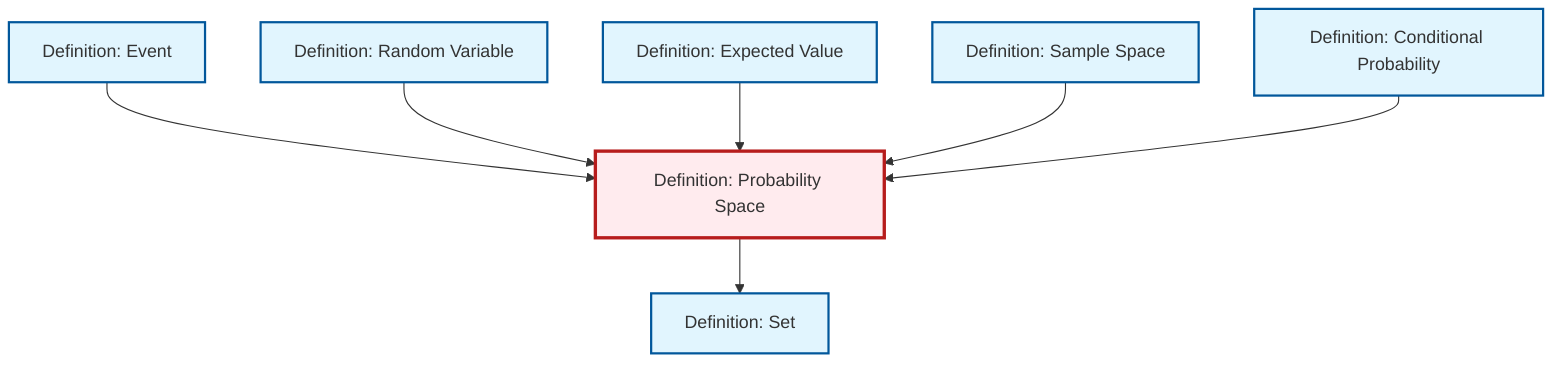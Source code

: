 graph TD
    classDef definition fill:#e1f5fe,stroke:#01579b,stroke-width:2px
    classDef theorem fill:#f3e5f5,stroke:#4a148c,stroke-width:2px
    classDef axiom fill:#fff3e0,stroke:#e65100,stroke-width:2px
    classDef example fill:#e8f5e9,stroke:#1b5e20,stroke-width:2px
    classDef current fill:#ffebee,stroke:#b71c1c,stroke-width:3px
    def-sample-space["Definition: Sample Space"]:::definition
    def-probability-space["Definition: Probability Space"]:::definition
    def-conditional-probability["Definition: Conditional Probability"]:::definition
    def-expectation["Definition: Expected Value"]:::definition
    def-set["Definition: Set"]:::definition
    def-event["Definition: Event"]:::definition
    def-random-variable["Definition: Random Variable"]:::definition
    def-event --> def-probability-space
    def-random-variable --> def-probability-space
    def-probability-space --> def-set
    def-expectation --> def-probability-space
    def-sample-space --> def-probability-space
    def-conditional-probability --> def-probability-space
    class def-probability-space current